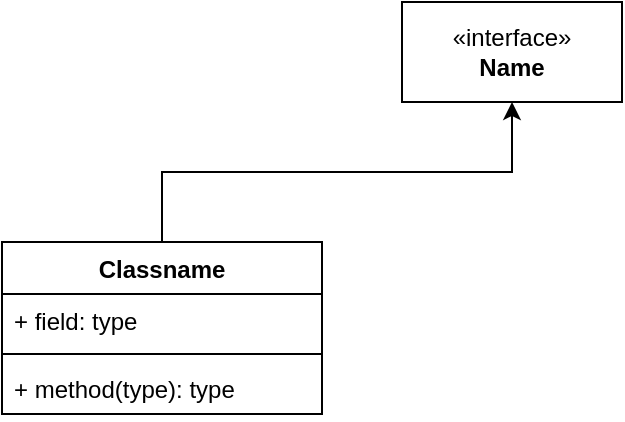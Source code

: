 <mxfile version="24.2.0" type="github">
  <diagram name="第 1 页" id="lfxLKBY-auOCkUbC7oF0">
    <mxGraphModel dx="1242" dy="786" grid="1" gridSize="10" guides="1" tooltips="1" connect="1" arrows="1" fold="1" page="1" pageScale="1" pageWidth="827" pageHeight="1169" math="0" shadow="0">
      <root>
        <mxCell id="0" />
        <mxCell id="1" parent="0" />
        <mxCell id="xoedj_RJXXrP9cCbLtUa-2" value="&amp;laquo;interface&amp;raquo;&lt;br&gt;&lt;b&gt;Name&lt;/b&gt;" style="html=1;whiteSpace=wrap;" vertex="1" parent="1">
          <mxGeometry x="250" y="100" width="110" height="50" as="geometry" />
        </mxCell>
        <mxCell id="xoedj_RJXXrP9cCbLtUa-7" style="edgeStyle=orthogonalEdgeStyle;rounded=0;orthogonalLoop=1;jettySize=auto;html=1;entryX=0.5;entryY=1;entryDx=0;entryDy=0;exitX=0.5;exitY=0;exitDx=0;exitDy=0;" edge="1" parent="1" source="xoedj_RJXXrP9cCbLtUa-3" target="xoedj_RJXXrP9cCbLtUa-2">
          <mxGeometry relative="1" as="geometry" />
        </mxCell>
        <mxCell id="xoedj_RJXXrP9cCbLtUa-3" value="Classname" style="swimlane;fontStyle=1;align=center;verticalAlign=top;childLayout=stackLayout;horizontal=1;startSize=26;horizontalStack=0;resizeParent=1;resizeParentMax=0;resizeLast=0;collapsible=1;marginBottom=0;whiteSpace=wrap;html=1;" vertex="1" parent="1">
          <mxGeometry x="50" y="220" width="160" height="86" as="geometry" />
        </mxCell>
        <mxCell id="xoedj_RJXXrP9cCbLtUa-4" value="+ field: type" style="text;strokeColor=none;fillColor=none;align=left;verticalAlign=top;spacingLeft=4;spacingRight=4;overflow=hidden;rotatable=0;points=[[0,0.5],[1,0.5]];portConstraint=eastwest;whiteSpace=wrap;html=1;" vertex="1" parent="xoedj_RJXXrP9cCbLtUa-3">
          <mxGeometry y="26" width="160" height="26" as="geometry" />
        </mxCell>
        <mxCell id="xoedj_RJXXrP9cCbLtUa-5" value="" style="line;strokeWidth=1;fillColor=none;align=left;verticalAlign=middle;spacingTop=-1;spacingLeft=3;spacingRight=3;rotatable=0;labelPosition=right;points=[];portConstraint=eastwest;strokeColor=inherit;" vertex="1" parent="xoedj_RJXXrP9cCbLtUa-3">
          <mxGeometry y="52" width="160" height="8" as="geometry" />
        </mxCell>
        <mxCell id="xoedj_RJXXrP9cCbLtUa-6" value="+ method(type): type" style="text;strokeColor=none;fillColor=none;align=left;verticalAlign=top;spacingLeft=4;spacingRight=4;overflow=hidden;rotatable=0;points=[[0,0.5],[1,0.5]];portConstraint=eastwest;whiteSpace=wrap;html=1;" vertex="1" parent="xoedj_RJXXrP9cCbLtUa-3">
          <mxGeometry y="60" width="160" height="26" as="geometry" />
        </mxCell>
      </root>
    </mxGraphModel>
  </diagram>
</mxfile>
